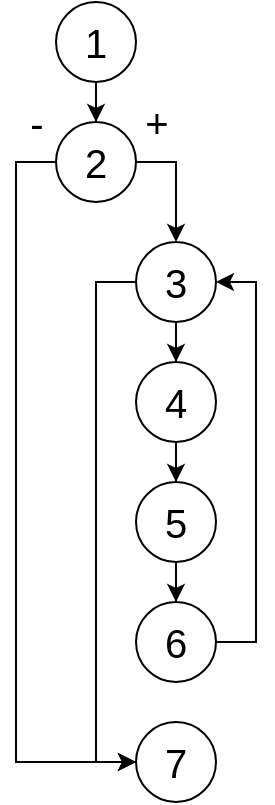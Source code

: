 <mxfile version="12.9.6" type="device"><diagram name="Page-1" id="b5b7bab2-c9e2-2cf4-8b2a-24fd1a2a6d21"><mxGraphModel dx="1038" dy="552" grid="1" gridSize="10" guides="1" tooltips="1" connect="1" arrows="1" fold="1" page="1" pageScale="1" pageWidth="827" pageHeight="1169" background="#ffffff" math="0" shadow="0"><root><mxCell id="0"/><mxCell id="1" parent="0"/><mxCell id="b7RJh0Z-o-Su435gZNay-32" style="edgeStyle=orthogonalEdgeStyle;rounded=0;orthogonalLoop=1;jettySize=auto;html=1;exitX=0.5;exitY=1;exitDx=0;exitDy=0;entryX=0;entryY=0.5;entryDx=0;entryDy=0;" edge="1" parent="1" source="b7RJh0Z-o-Su435gZNay-30"><mxGeometry relative="1" as="geometry"><mxPoint x="280" y="215" as="targetPoint"/></mxGeometry></mxCell><mxCell id="b7RJh0Z-o-Su435gZNay-70" value="" style="edgeStyle=orthogonalEdgeStyle;rounded=0;orthogonalLoop=1;jettySize=auto;html=1;fontSize=20;" edge="1" parent="1" source="b7RJh0Z-o-Su435gZNay-68" target="b7RJh0Z-o-Su435gZNay-69"><mxGeometry relative="1" as="geometry"/></mxCell><mxCell id="b7RJh0Z-o-Su435gZNay-68" value="1" style="ellipse;whiteSpace=wrap;html=1;aspect=fixed;fontSize=20;" vertex="1" parent="1"><mxGeometry x="320" y="200" width="40" height="40" as="geometry"/></mxCell><mxCell id="b7RJh0Z-o-Su435gZNay-72" value="" style="edgeStyle=orthogonalEdgeStyle;rounded=0;orthogonalLoop=1;jettySize=auto;html=1;fontSize=20;" edge="1" parent="1" source="b7RJh0Z-o-Su435gZNay-69" target="b7RJh0Z-o-Su435gZNay-71"><mxGeometry relative="1" as="geometry"><Array as="points"><mxPoint x="300" y="280"/><mxPoint x="300" y="580"/></Array></mxGeometry></mxCell><mxCell id="b7RJh0Z-o-Su435gZNay-84" value="-" style="text;html=1;align=center;verticalAlign=middle;resizable=0;points=[];labelBackgroundColor=#ffffff;fontSize=20;" vertex="1" connectable="0" parent="b7RJh0Z-o-Su435gZNay-72"><mxGeometry x="-0.628" y="-3" relative="1" as="geometry"><mxPoint x="13" y="-71" as="offset"/></mxGeometry></mxCell><mxCell id="b7RJh0Z-o-Su435gZNay-74" value="" style="edgeStyle=orthogonalEdgeStyle;rounded=0;orthogonalLoop=1;jettySize=auto;html=1;fontSize=20;" edge="1" parent="1" source="b7RJh0Z-o-Su435gZNay-69" target="b7RJh0Z-o-Su435gZNay-73"><mxGeometry relative="1" as="geometry"><Array as="points"><mxPoint x="380" y="280"/></Array></mxGeometry></mxCell><mxCell id="b7RJh0Z-o-Su435gZNay-85" value="+" style="text;html=1;align=center;verticalAlign=middle;resizable=0;points=[];labelBackgroundColor=#ffffff;fontSize=20;" vertex="1" connectable="0" parent="b7RJh0Z-o-Su435gZNay-74"><mxGeometry x="-0.34" y="-1" relative="1" as="geometry"><mxPoint x="-9" y="-20" as="offset"/></mxGeometry></mxCell><mxCell id="b7RJh0Z-o-Su435gZNay-69" value="2" style="ellipse;whiteSpace=wrap;html=1;aspect=fixed;fontSize=20;" vertex="1" parent="1"><mxGeometry x="320" y="260" width="40" height="40" as="geometry"/></mxCell><mxCell id="b7RJh0Z-o-Su435gZNay-76" value="" style="edgeStyle=orthogonalEdgeStyle;rounded=0;orthogonalLoop=1;jettySize=auto;html=1;fontSize=20;" edge="1" parent="1" source="b7RJh0Z-o-Su435gZNay-73" target="b7RJh0Z-o-Su435gZNay-75"><mxGeometry relative="1" as="geometry"/></mxCell><mxCell id="b7RJh0Z-o-Su435gZNay-83" style="edgeStyle=orthogonalEdgeStyle;rounded=0;orthogonalLoop=1;jettySize=auto;html=1;exitX=0;exitY=0.5;exitDx=0;exitDy=0;entryX=0;entryY=0.5;entryDx=0;entryDy=0;fontSize=20;" edge="1" parent="1" source="b7RJh0Z-o-Su435gZNay-73" target="b7RJh0Z-o-Su435gZNay-71"><mxGeometry relative="1" as="geometry"><Array as="points"><mxPoint x="340" y="340"/><mxPoint x="340" y="580"/></Array></mxGeometry></mxCell><mxCell id="b7RJh0Z-o-Su435gZNay-73" value="3" style="ellipse;whiteSpace=wrap;html=1;aspect=fixed;fontSize=20;" vertex="1" parent="1"><mxGeometry x="360" y="320" width="40" height="40" as="geometry"/></mxCell><mxCell id="b7RJh0Z-o-Su435gZNay-78" value="" style="edgeStyle=orthogonalEdgeStyle;rounded=0;orthogonalLoop=1;jettySize=auto;html=1;fontSize=20;" edge="1" parent="1" source="b7RJh0Z-o-Su435gZNay-75" target="b7RJh0Z-o-Su435gZNay-77"><mxGeometry relative="1" as="geometry"/></mxCell><mxCell id="b7RJh0Z-o-Su435gZNay-75" value="4" style="ellipse;whiteSpace=wrap;html=1;aspect=fixed;fontSize=20;" vertex="1" parent="1"><mxGeometry x="360" y="380" width="40" height="40" as="geometry"/></mxCell><mxCell id="b7RJh0Z-o-Su435gZNay-81" value="" style="edgeStyle=orthogonalEdgeStyle;rounded=0;orthogonalLoop=1;jettySize=auto;html=1;fontSize=20;" edge="1" parent="1" source="b7RJh0Z-o-Su435gZNay-77" target="b7RJh0Z-o-Su435gZNay-80"><mxGeometry relative="1" as="geometry"/></mxCell><mxCell id="b7RJh0Z-o-Su435gZNay-77" value="5" style="ellipse;whiteSpace=wrap;html=1;aspect=fixed;fontSize=20;" vertex="1" parent="1"><mxGeometry x="360" y="440" width="40" height="40" as="geometry"/></mxCell><mxCell id="b7RJh0Z-o-Su435gZNay-82" style="edgeStyle=orthogonalEdgeStyle;rounded=0;orthogonalLoop=1;jettySize=auto;html=1;exitX=1;exitY=0.5;exitDx=0;exitDy=0;entryX=1;entryY=0.5;entryDx=0;entryDy=0;fontSize=20;" edge="1" parent="1" source="b7RJh0Z-o-Su435gZNay-80" target="b7RJh0Z-o-Su435gZNay-73"><mxGeometry relative="1" as="geometry"/></mxCell><mxCell id="b7RJh0Z-o-Su435gZNay-80" value="6" style="ellipse;whiteSpace=wrap;html=1;aspect=fixed;fontSize=20;" vertex="1" parent="1"><mxGeometry x="360" y="500" width="40" height="40" as="geometry"/></mxCell><mxCell id="b7RJh0Z-o-Su435gZNay-71" value="7" style="ellipse;whiteSpace=wrap;html=1;aspect=fixed;fontSize=20;" vertex="1" parent="1"><mxGeometry x="360" y="560" width="40" height="40" as="geometry"/></mxCell></root></mxGraphModel></diagram></mxfile>